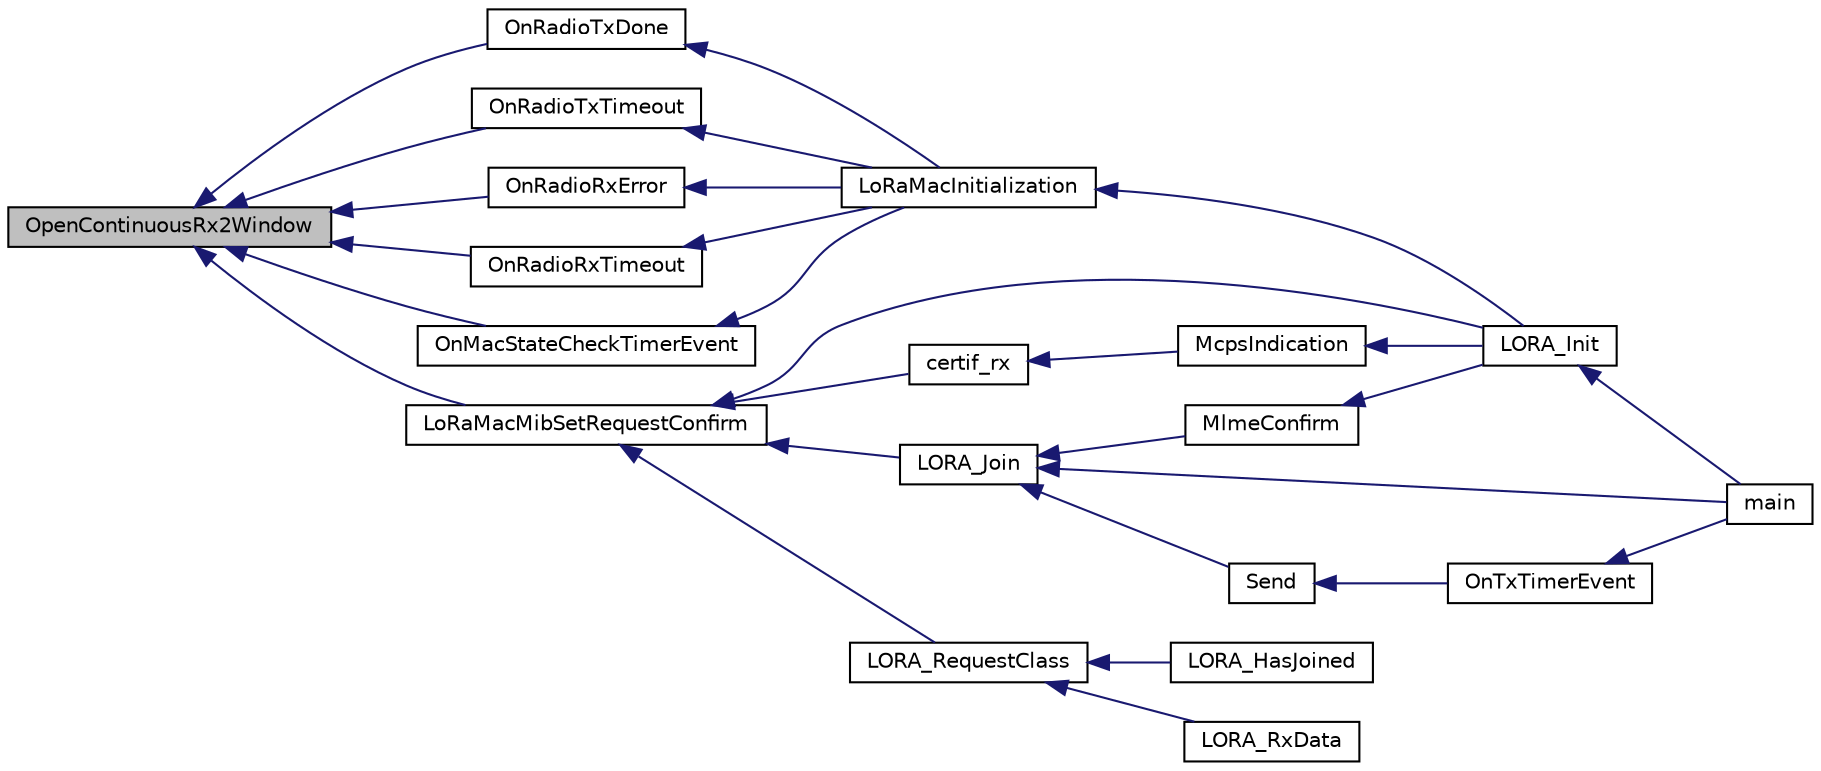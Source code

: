 digraph "OpenContinuousRx2Window"
{
  edge [fontname="Helvetica",fontsize="10",labelfontname="Helvetica",labelfontsize="10"];
  node [fontname="Helvetica",fontsize="10",shape=record];
  rankdir="LR";
  Node389 [label="OpenContinuousRx2Window",height=0.2,width=0.4,color="black", fillcolor="grey75", style="filled", fontcolor="black"];
  Node389 -> Node390 [dir="back",color="midnightblue",fontsize="10",style="solid",fontname="Helvetica"];
  Node390 [label="OnRadioTxDone",height=0.2,width=0.4,color="black", fillcolor="white", style="filled",URL="$_lo_ra_mac_8c.html#ac87ba7b0231ab8e90b130849e3dee4be",tooltip="Function to be executed on Radio Tx Done event "];
  Node390 -> Node391 [dir="back",color="midnightblue",fontsize="10",style="solid",fontname="Helvetica"];
  Node391 [label="LoRaMacInitialization",height=0.2,width=0.4,color="black", fillcolor="white", style="filled",URL="$group___l_o_r_a_m_a_c.html#ga7ca445cf825e45999810b3991273eba5",tooltip="LoRaMAC layer initialization "];
  Node391 -> Node392 [dir="back",color="midnightblue",fontsize="10",style="solid",fontname="Helvetica"];
  Node392 [label="LORA_Init",height=0.2,width=0.4,color="black", fillcolor="white", style="filled",URL="$lora_8h.html#a60e6c21550fcaf1cadb87454348046ad",tooltip="Lora Initialisation "];
  Node392 -> Node393 [dir="back",color="midnightblue",fontsize="10",style="solid",fontname="Helvetica"];
  Node393 [label="main",height=0.2,width=0.4,color="black", fillcolor="white", style="filled",URL="$main_8c.html#a840291bc02cba5474a4cb46a9b9566fe",tooltip="Main program "];
  Node389 -> Node394 [dir="back",color="midnightblue",fontsize="10",style="solid",fontname="Helvetica"];
  Node394 [label="OnRadioTxTimeout",height=0.2,width=0.4,color="black", fillcolor="white", style="filled",URL="$_lo_ra_mac_8c.html#a31161d39c6adb93e52f1a0402dd55416",tooltip="Function executed on Radio Tx Timeout event "];
  Node394 -> Node391 [dir="back",color="midnightblue",fontsize="10",style="solid",fontname="Helvetica"];
  Node389 -> Node395 [dir="back",color="midnightblue",fontsize="10",style="solid",fontname="Helvetica"];
  Node395 [label="OnRadioRxError",height=0.2,width=0.4,color="black", fillcolor="white", style="filled",URL="$_lo_ra_mac_8c.html#a414d6e1b6ffc2d8b5dfe2621a9c35ca5",tooltip="Function executed on Radio Rx error event "];
  Node395 -> Node391 [dir="back",color="midnightblue",fontsize="10",style="solid",fontname="Helvetica"];
  Node389 -> Node396 [dir="back",color="midnightblue",fontsize="10",style="solid",fontname="Helvetica"];
  Node396 [label="OnRadioRxTimeout",height=0.2,width=0.4,color="black", fillcolor="white", style="filled",URL="$_lo_ra_mac_8c.html#a4aa0011eefde1209939b3736fb62fbd1",tooltip="Function executed on Radio Rx Timeout event "];
  Node396 -> Node391 [dir="back",color="midnightblue",fontsize="10",style="solid",fontname="Helvetica"];
  Node389 -> Node397 [dir="back",color="midnightblue",fontsize="10",style="solid",fontname="Helvetica"];
  Node397 [label="OnMacStateCheckTimerEvent",height=0.2,width=0.4,color="black", fillcolor="white", style="filled",URL="$_lo_ra_mac_8c.html#a3f66ff4ffb45c3be2a603fec651da617",tooltip="Function executed on Resend Frame timer event. "];
  Node397 -> Node391 [dir="back",color="midnightblue",fontsize="10",style="solid",fontname="Helvetica"];
  Node389 -> Node398 [dir="back",color="midnightblue",fontsize="10",style="solid",fontname="Helvetica"];
  Node398 [label="LoRaMacMibSetRequestConfirm",height=0.2,width=0.4,color="black", fillcolor="white", style="filled",URL="$group___l_o_r_a_m_a_c.html#ga7a4ee0ced221591206b09630d4a70844",tooltip="LoRaMAC MIB-Set "];
  Node398 -> Node399 [dir="back",color="midnightblue",fontsize="10",style="solid",fontname="Helvetica"];
  Node399 [label="certif_rx",height=0.2,width=0.4,color="black", fillcolor="white", style="filled",URL="$lora-test_8h.html#ad5e51928ecf0cca8d4f33f9e9c10aba4"];
  Node399 -> Node400 [dir="back",color="midnightblue",fontsize="10",style="solid",fontname="Helvetica"];
  Node400 [label="McpsIndication",height=0.2,width=0.4,color="black", fillcolor="white", style="filled",URL="$lora_8c.html#aa62f56dcd70e02213fc6e5d0f04b3d1c",tooltip="MCPS-Indication event function "];
  Node400 -> Node392 [dir="back",color="midnightblue",fontsize="10",style="solid",fontname="Helvetica"];
  Node398 -> Node392 [dir="back",color="midnightblue",fontsize="10",style="solid",fontname="Helvetica"];
  Node398 -> Node401 [dir="back",color="midnightblue",fontsize="10",style="solid",fontname="Helvetica"];
  Node401 [label="LORA_Join",height=0.2,width=0.4,color="black", fillcolor="white", style="filled",URL="$lora_8h.html#a3671e53923a80ddbbd43e56342fd94fa",tooltip="Join a Lora Network in classA  if the device is ABP, this is a pass through functon ..."];
  Node401 -> Node402 [dir="back",color="midnightblue",fontsize="10",style="solid",fontname="Helvetica"];
  Node402 [label="MlmeConfirm",height=0.2,width=0.4,color="black", fillcolor="white", style="filled",URL="$lora_8c.html#ab72b68cc96c6187003c5dd6e325a74c7",tooltip="MLME-Confirm event function "];
  Node402 -> Node392 [dir="back",color="midnightblue",fontsize="10",style="solid",fontname="Helvetica"];
  Node401 -> Node393 [dir="back",color="midnightblue",fontsize="10",style="solid",fontname="Helvetica"];
  Node401 -> Node403 [dir="back",color="midnightblue",fontsize="10",style="solid",fontname="Helvetica"];
  Node403 [label="Send",height=0.2,width=0.4,color="black", fillcolor="white", style="filled",URL="$main_8c.html#ac96d7cf33dce81bb57a803bb3839d458"];
  Node403 -> Node404 [dir="back",color="midnightblue",fontsize="10",style="solid",fontname="Helvetica"];
  Node404 [label="OnTxTimerEvent",height=0.2,width=0.4,color="black", fillcolor="white", style="filled",URL="$main_8c.html#aa660732a6ebc018e235409094d603160"];
  Node404 -> Node393 [dir="back",color="midnightblue",fontsize="10",style="solid",fontname="Helvetica"];
  Node398 -> Node405 [dir="back",color="midnightblue",fontsize="10",style="solid",fontname="Helvetica"];
  Node405 [label="LORA_RequestClass",height=0.2,width=0.4,color="black", fillcolor="white", style="filled",URL="$lora_8h.html#a547a61266532616789a8a34655e04e30",tooltip="change Lora Class  callback LORA_ConfirmClass informs upper layer that the change has occured  Only s..."];
  Node405 -> Node406 [dir="back",color="midnightblue",fontsize="10",style="solid",fontname="Helvetica"];
  Node406 [label="LORA_HasJoined",height=0.2,width=0.4,color="black", fillcolor="white", style="filled",URL="$main_8c.html#a99d2e29a61a6f7dda81e6afcf4f35715"];
  Node405 -> Node407 [dir="back",color="midnightblue",fontsize="10",style="solid",fontname="Helvetica"];
  Node407 [label="LORA_RxData",height=0.2,width=0.4,color="black", fillcolor="white", style="filled",URL="$main_8c.html#af9b5cc17bd270c1734e3e6465b75f86f"];
}
